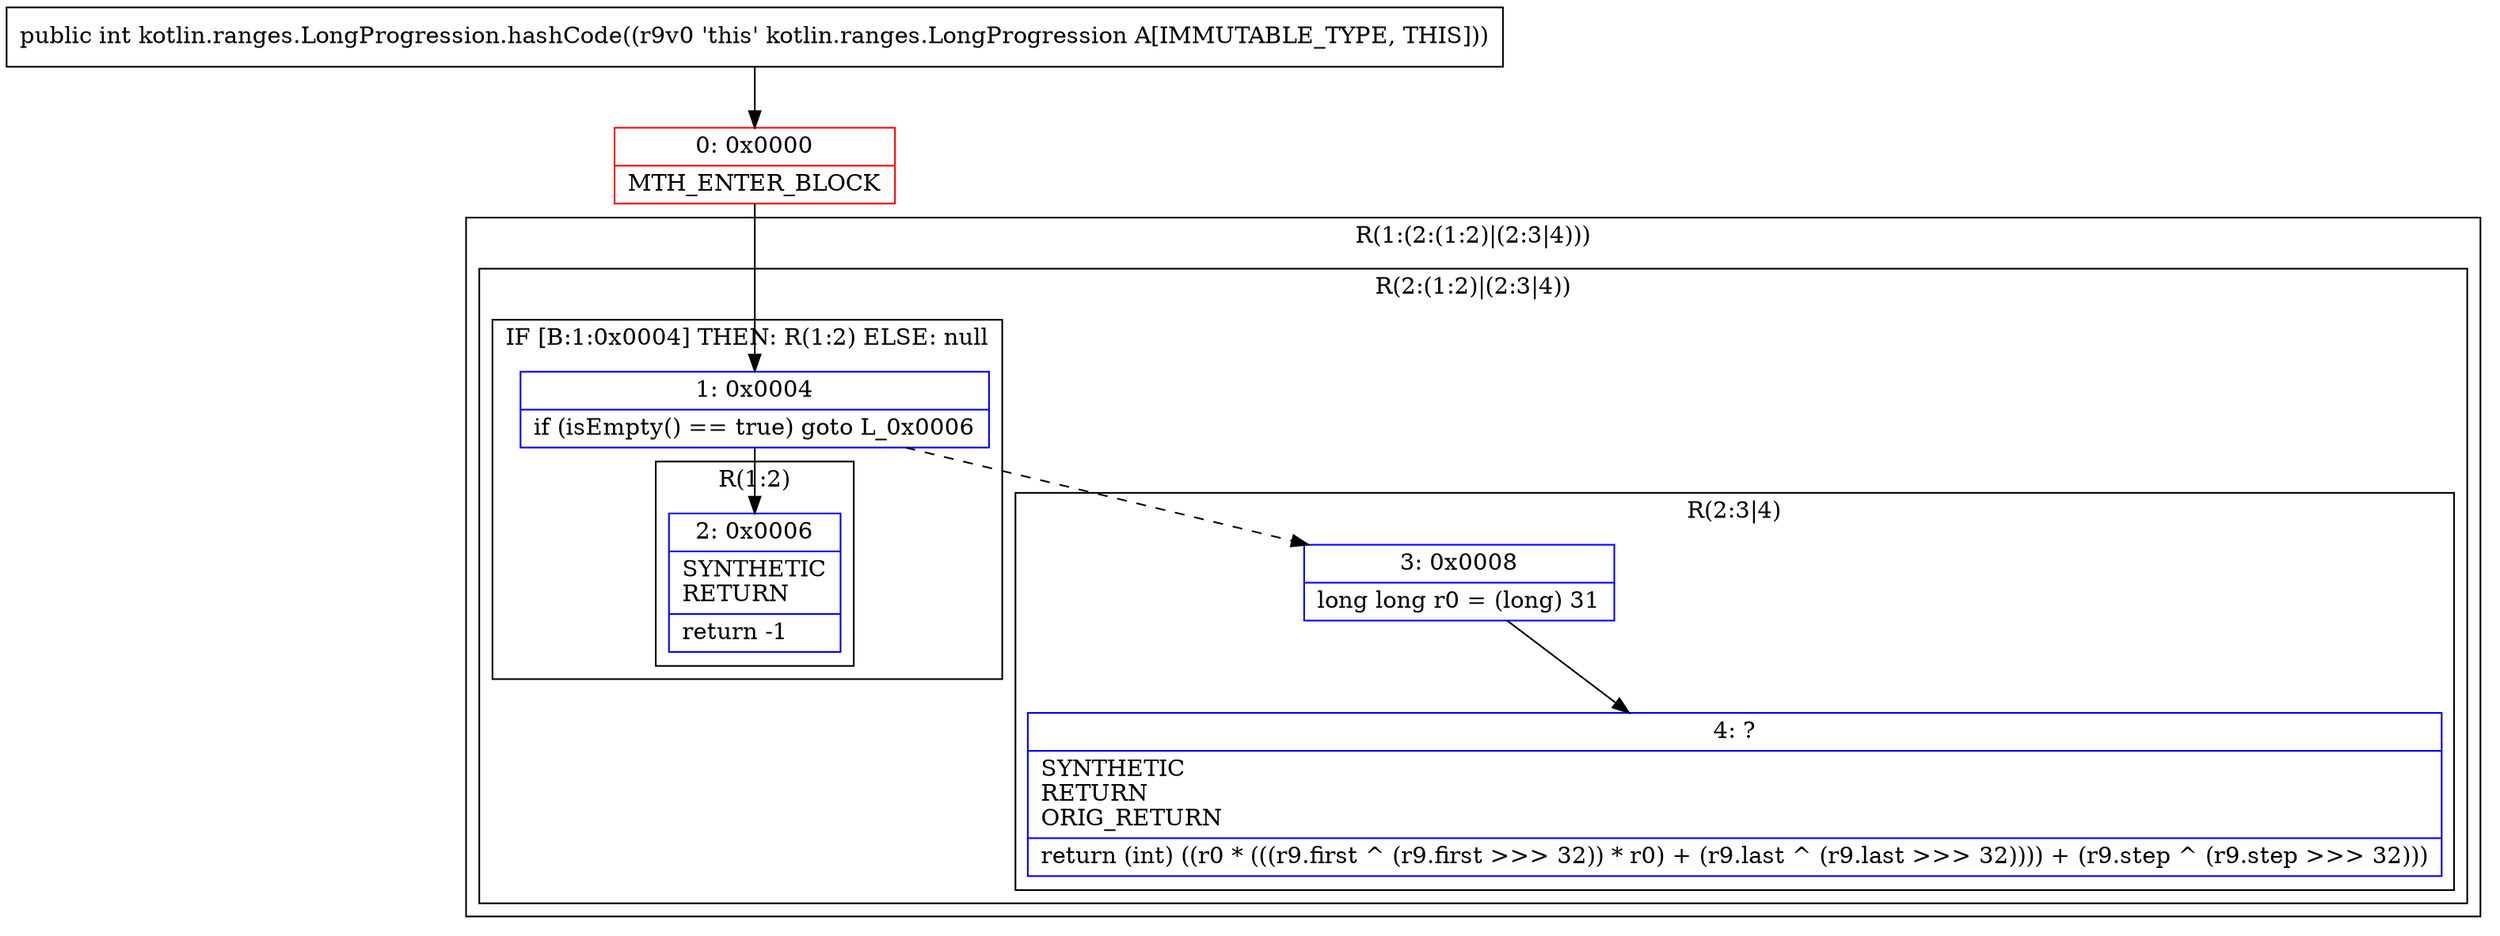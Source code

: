digraph "CFG forkotlin.ranges.LongProgression.hashCode()I" {
subgraph cluster_Region_1011143071 {
label = "R(1:(2:(1:2)|(2:3|4)))";
node [shape=record,color=blue];
subgraph cluster_Region_828922531 {
label = "R(2:(1:2)|(2:3|4))";
node [shape=record,color=blue];
subgraph cluster_IfRegion_1460474530 {
label = "IF [B:1:0x0004] THEN: R(1:2) ELSE: null";
node [shape=record,color=blue];
Node_1 [shape=record,label="{1\:\ 0x0004|if (isEmpty() == true) goto L_0x0006\l}"];
subgraph cluster_Region_1674166336 {
label = "R(1:2)";
node [shape=record,color=blue];
Node_2 [shape=record,label="{2\:\ 0x0006|SYNTHETIC\lRETURN\l|return \-1\l}"];
}
}
subgraph cluster_Region_1755186621 {
label = "R(2:3|4)";
node [shape=record,color=blue];
Node_3 [shape=record,label="{3\:\ 0x0008|long long r0 = (long) 31\l}"];
Node_4 [shape=record,label="{4\:\ ?|SYNTHETIC\lRETURN\lORIG_RETURN\l|return (int) ((r0 * (((r9.first ^ (r9.first \>\>\> 32)) * r0) + (r9.last ^ (r9.last \>\>\> 32)))) + (r9.step ^ (r9.step \>\>\> 32)))\l}"];
}
}
}
Node_0 [shape=record,color=red,label="{0\:\ 0x0000|MTH_ENTER_BLOCK\l}"];
MethodNode[shape=record,label="{public int kotlin.ranges.LongProgression.hashCode((r9v0 'this' kotlin.ranges.LongProgression A[IMMUTABLE_TYPE, THIS])) }"];
MethodNode -> Node_0;
Node_1 -> Node_2;
Node_1 -> Node_3[style=dashed];
Node_3 -> Node_4;
Node_0 -> Node_1;
}

